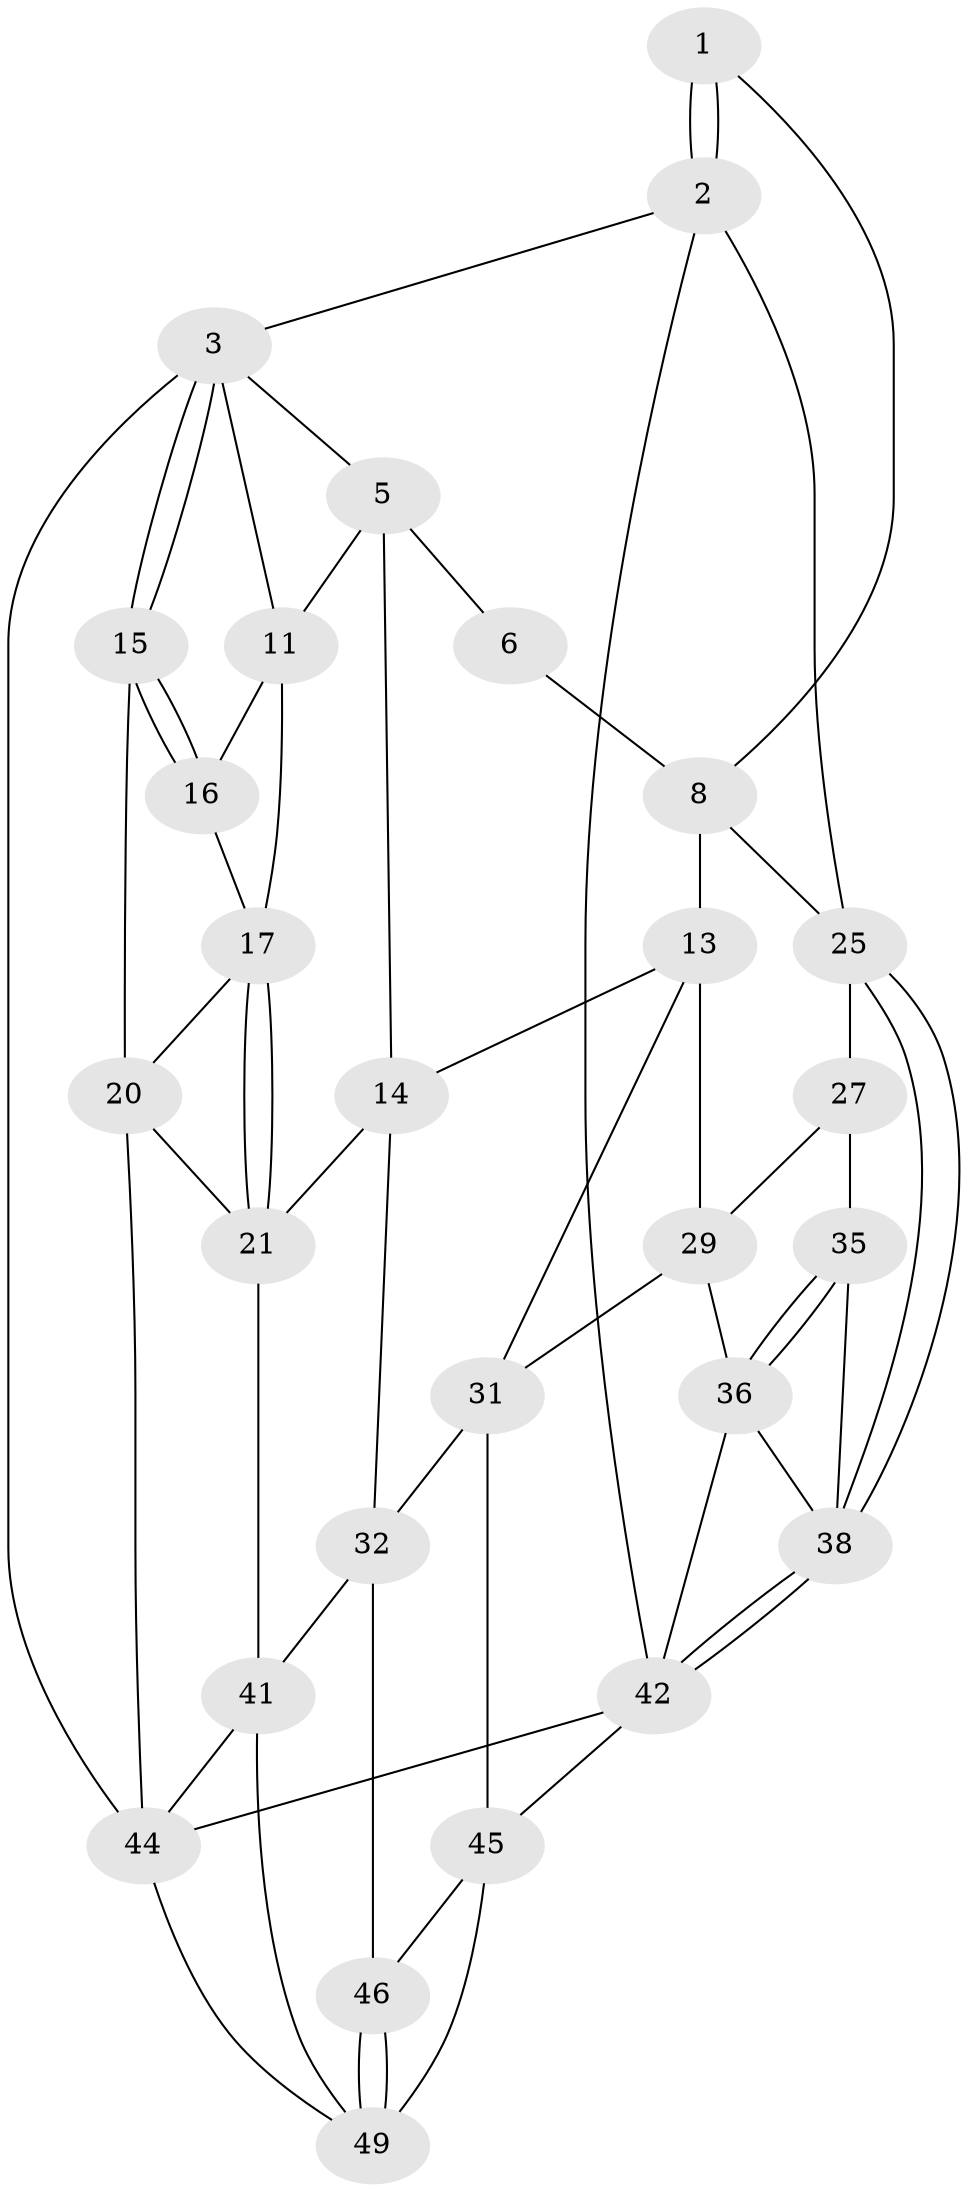 // original degree distribution, {3: 0.038461538461538464, 6: 0.21153846153846154, 4: 0.25, 5: 0.5}
// Generated by graph-tools (version 1.1) at 2025/11/02/27/25 16:11:55]
// undirected, 28 vertices, 61 edges
graph export_dot {
graph [start="1"]
  node [color=gray90,style=filled];
  1 [pos="+0.959191745782479+0",super="+7"];
  2 [pos="+1+0",super="+19"];
  3 [pos="+0+0",super="+4"];
  5 [pos="+0.38817038971177276+0",super="+10"];
  6 [pos="+0.6211020021100389+0"];
  8 [pos="+0.7660970094037052+0.2928200307079485",super="+9"];
  11 [pos="+0.296544125497481+0.27303407451551454",super="+12"];
  13 [pos="+0.6953865082153332+0.3222785848266747",super="+30"];
  14 [pos="+0.38612176284175354+0.2803536576028521",super="+23"];
  15 [pos="+0+0.046439359665351725"];
  16 [pos="+0.04488279387797065+0.16761334260409574"];
  17 [pos="+0.1606192564159742+0.3254808578423205",super="+18"];
  20 [pos="+0+0.4481655328049527",super="+22"];
  21 [pos="+0.04552621981399427+0.530211804568991",super="+24"];
  25 [pos="+1+0.3781114353486367",super="+26"];
  27 [pos="+0.8969952272868247+0.5625918824940098",super="+28"];
  29 [pos="+0.7290000453285277+0.46330197741086604",super="+33"];
  31 [pos="+0.5356808302370585+0.6088970741659846",super="+34"];
  32 [pos="+0.38463160938305485+0.5531091197558224",super="+40"];
  35 [pos="+0.7677178615720296+0.6617912911699508",super="+37"];
  36 [pos="+0.7207254259452754+0.8025086610724564",super="+48"];
  38 [pos="+1+0.7833382191466406",super="+39"];
  41 [pos="+0.28659219146238696+0.657620062678085",super="+43"];
  42 [pos="+1+1",super="+52"];
  44 [pos="+0+0.9456542530658455",super="+47"];
  45 [pos="+0.6106752828833664+0.7689112641081568",super="+50"];
  46 [pos="+0.4276752895919447+0.7855734672606602"];
  49 [pos="+0.2976406489927221+1",super="+51"];
  1 -- 2 [weight=2];
  1 -- 2;
  1 -- 8;
  2 -- 3;
  2 -- 42;
  2 -- 25;
  3 -- 15;
  3 -- 15;
  3 -- 11;
  3 -- 5;
  3 -- 44;
  5 -- 6;
  5 -- 11;
  5 -- 14;
  6 -- 8;
  8 -- 25;
  8 -- 13;
  11 -- 17;
  11 -- 16;
  13 -- 14;
  13 -- 29;
  13 -- 31;
  14 -- 32;
  14 -- 21;
  15 -- 16;
  15 -- 16;
  15 -- 20;
  16 -- 17;
  17 -- 21;
  17 -- 21;
  17 -- 20;
  20 -- 21;
  20 -- 44;
  21 -- 41;
  25 -- 38;
  25 -- 38;
  25 -- 27;
  27 -- 35 [weight=2];
  27 -- 29;
  29 -- 36;
  29 -- 31;
  31 -- 32;
  31 -- 45;
  32 -- 41;
  32 -- 46;
  35 -- 36;
  35 -- 36;
  35 -- 38;
  36 -- 38;
  36 -- 42;
  38 -- 42;
  38 -- 42;
  41 -- 44;
  41 -- 49;
  42 -- 44;
  42 -- 45;
  44 -- 49;
  45 -- 46;
  45 -- 49;
  46 -- 49;
  46 -- 49;
}
